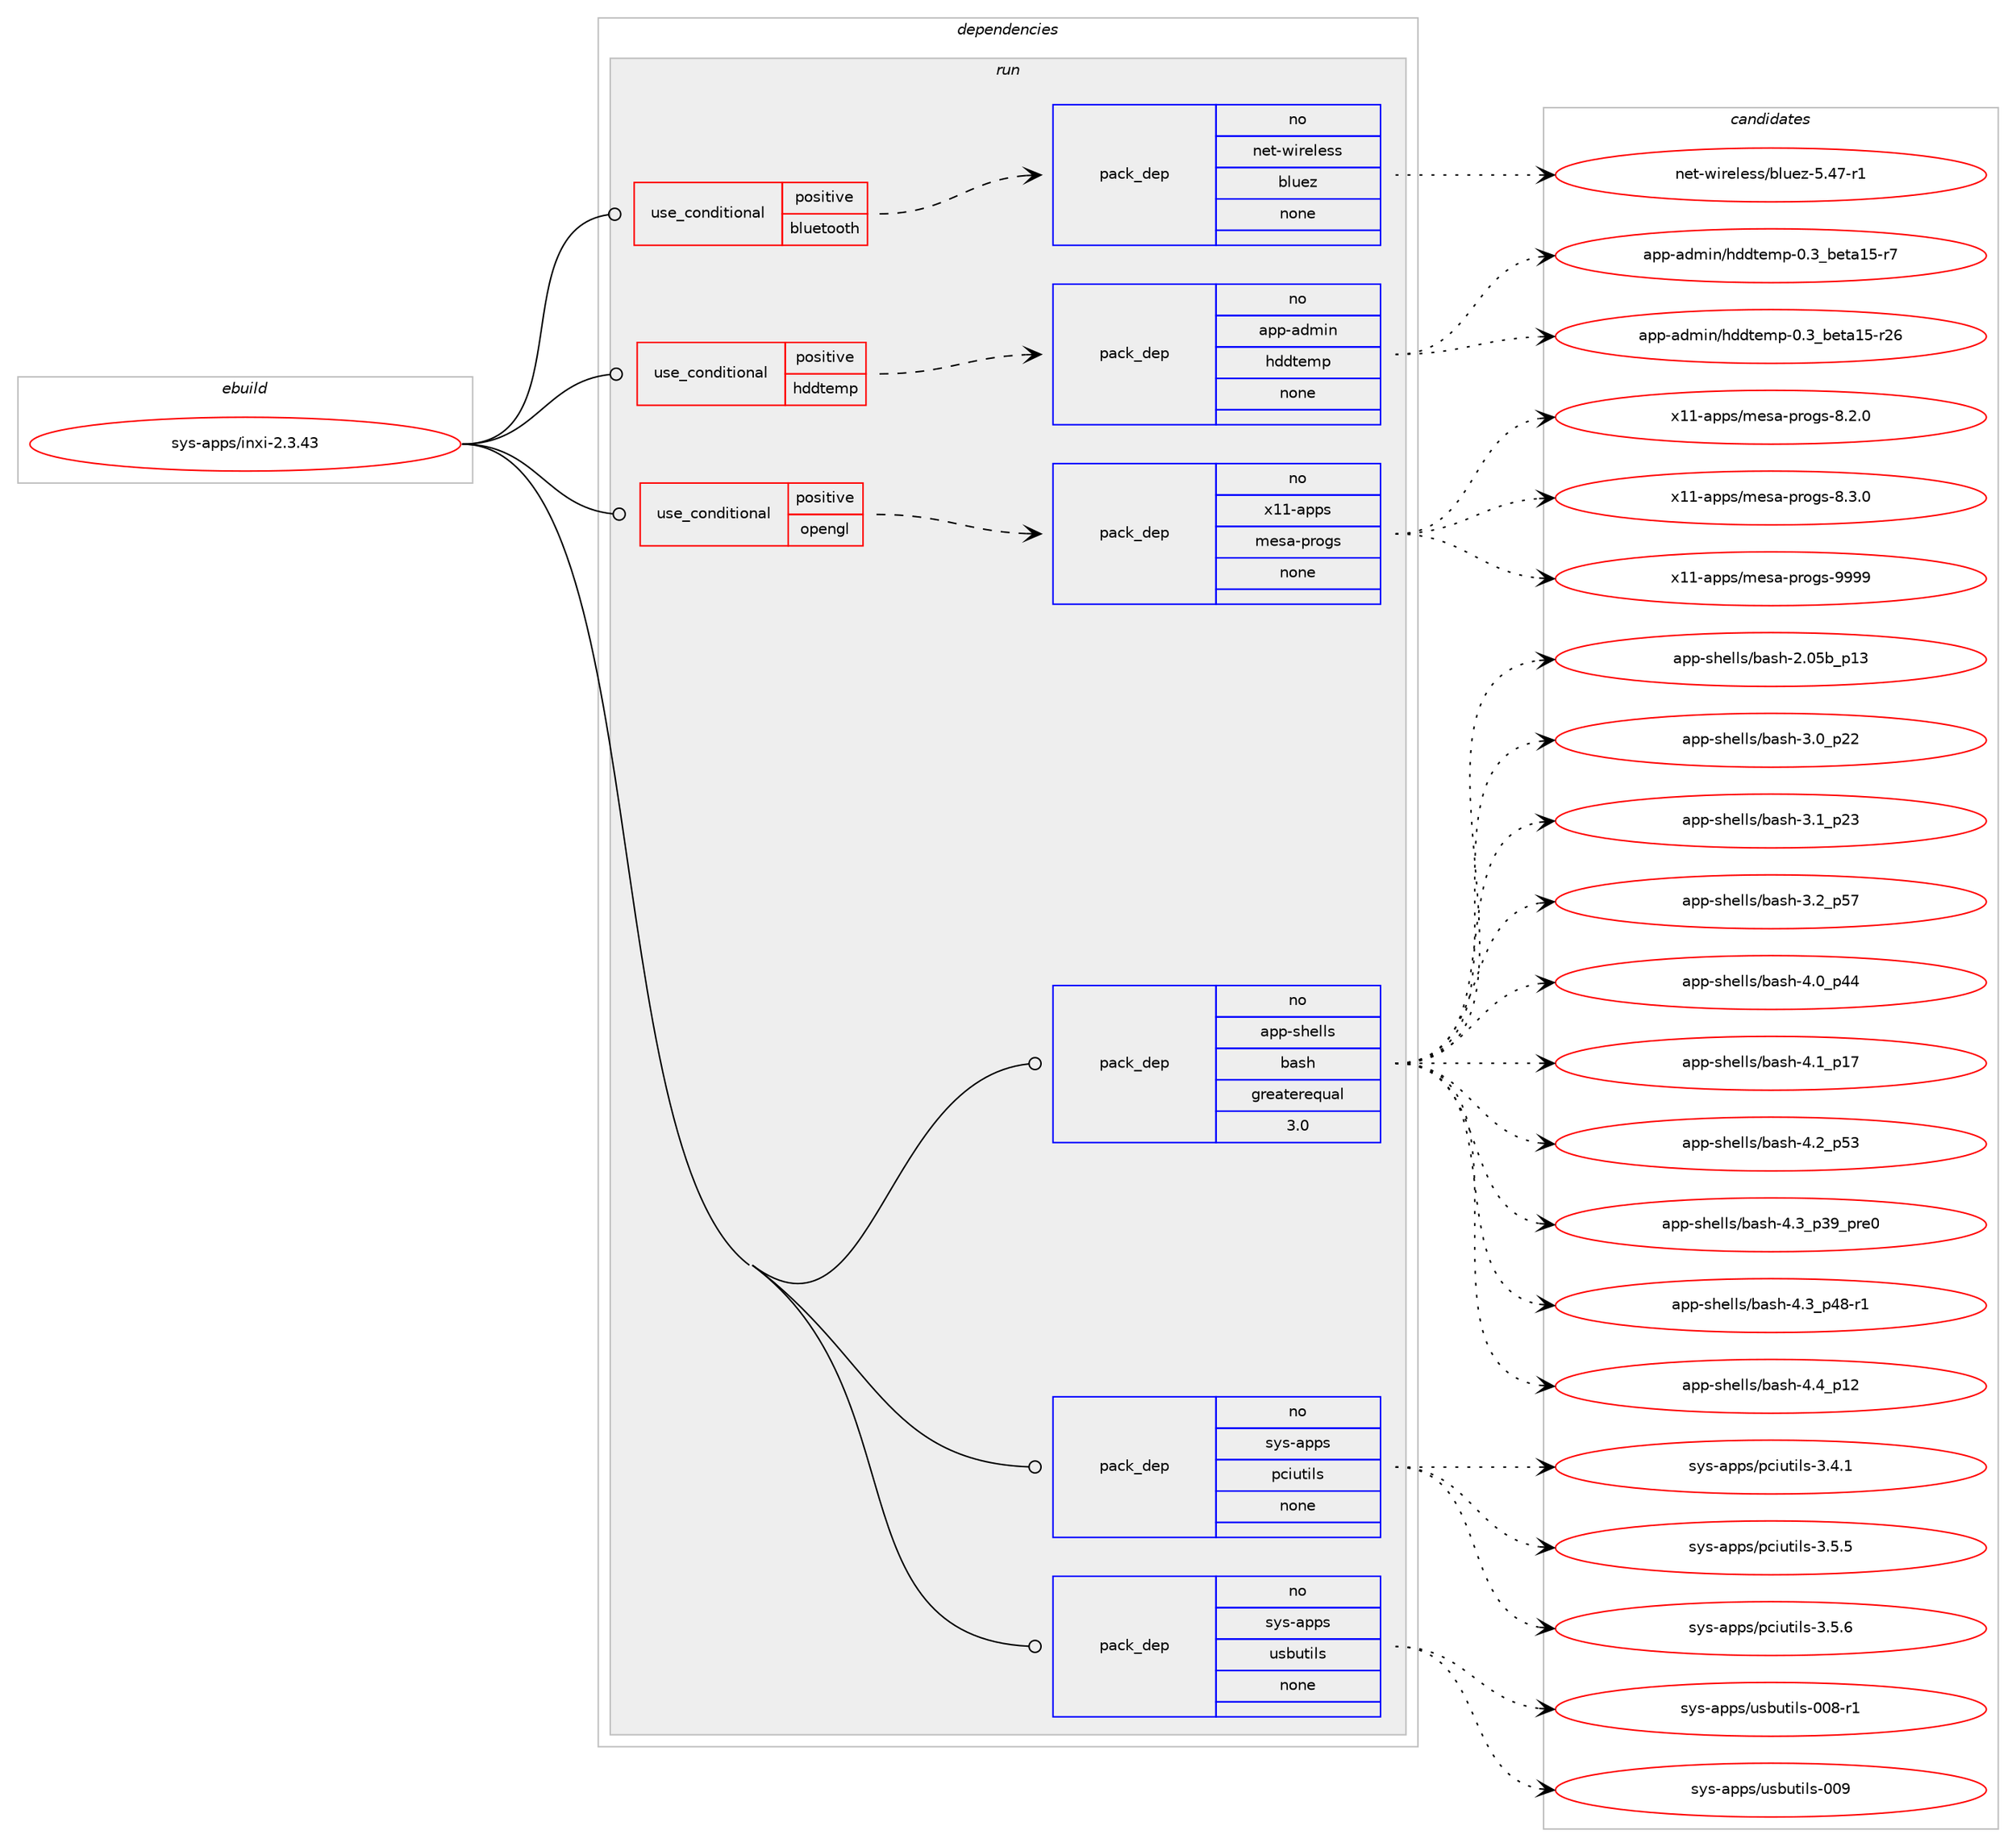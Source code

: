 digraph prolog {

# *************
# Graph options
# *************

newrank=true;
concentrate=true;
compound=true;
graph [rankdir=LR,fontname=Helvetica,fontsize=10,ranksep=1.5];#, ranksep=2.5, nodesep=0.2];
edge  [arrowhead=vee];
node  [fontname=Helvetica,fontsize=10];

# **********
# The ebuild
# **********

subgraph cluster_leftcol {
color=gray;
rank=same;
label=<<i>ebuild</i>>;
id [label="sys-apps/inxi-2.3.43", color=red, width=4, href="../sys-apps/inxi-2.3.43.svg"];
}

# ****************
# The dependencies
# ****************

subgraph cluster_midcol {
color=gray;
label=<<i>dependencies</i>>;
subgraph cluster_compile {
fillcolor="#eeeeee";
style=filled;
label=<<i>compile</i>>;
}
subgraph cluster_compileandrun {
fillcolor="#eeeeee";
style=filled;
label=<<i>compile and run</i>>;
}
subgraph cluster_run {
fillcolor="#eeeeee";
style=filled;
label=<<i>run</i>>;
subgraph cond193 {
dependency3423 [label=<<TABLE BORDER="0" CELLBORDER="1" CELLSPACING="0" CELLPADDING="4"><TR><TD ROWSPAN="3" CELLPADDING="10">use_conditional</TD></TR><TR><TD>positive</TD></TR><TR><TD>bluetooth</TD></TR></TABLE>>, shape=none, color=red];
subgraph pack3226 {
dependency3424 [label=<<TABLE BORDER="0" CELLBORDER="1" CELLSPACING="0" CELLPADDING="4" WIDTH="220"><TR><TD ROWSPAN="6" CELLPADDING="30">pack_dep</TD></TR><TR><TD WIDTH="110">no</TD></TR><TR><TD>net-wireless</TD></TR><TR><TD>bluez</TD></TR><TR><TD>none</TD></TR><TR><TD></TD></TR></TABLE>>, shape=none, color=blue];
}
dependency3423:e -> dependency3424:w [weight=20,style="dashed",arrowhead="vee"];
}
id:e -> dependency3423:w [weight=20,style="solid",arrowhead="odot"];
subgraph cond194 {
dependency3425 [label=<<TABLE BORDER="0" CELLBORDER="1" CELLSPACING="0" CELLPADDING="4"><TR><TD ROWSPAN="3" CELLPADDING="10">use_conditional</TD></TR><TR><TD>positive</TD></TR><TR><TD>hddtemp</TD></TR></TABLE>>, shape=none, color=red];
subgraph pack3227 {
dependency3426 [label=<<TABLE BORDER="0" CELLBORDER="1" CELLSPACING="0" CELLPADDING="4" WIDTH="220"><TR><TD ROWSPAN="6" CELLPADDING="30">pack_dep</TD></TR><TR><TD WIDTH="110">no</TD></TR><TR><TD>app-admin</TD></TR><TR><TD>hddtemp</TD></TR><TR><TD>none</TD></TR><TR><TD></TD></TR></TABLE>>, shape=none, color=blue];
}
dependency3425:e -> dependency3426:w [weight=20,style="dashed",arrowhead="vee"];
}
id:e -> dependency3425:w [weight=20,style="solid",arrowhead="odot"];
subgraph cond195 {
dependency3427 [label=<<TABLE BORDER="0" CELLBORDER="1" CELLSPACING="0" CELLPADDING="4"><TR><TD ROWSPAN="3" CELLPADDING="10">use_conditional</TD></TR><TR><TD>positive</TD></TR><TR><TD>opengl</TD></TR></TABLE>>, shape=none, color=red];
subgraph pack3228 {
dependency3428 [label=<<TABLE BORDER="0" CELLBORDER="1" CELLSPACING="0" CELLPADDING="4" WIDTH="220"><TR><TD ROWSPAN="6" CELLPADDING="30">pack_dep</TD></TR><TR><TD WIDTH="110">no</TD></TR><TR><TD>x11-apps</TD></TR><TR><TD>mesa-progs</TD></TR><TR><TD>none</TD></TR><TR><TD></TD></TR></TABLE>>, shape=none, color=blue];
}
dependency3427:e -> dependency3428:w [weight=20,style="dashed",arrowhead="vee"];
}
id:e -> dependency3427:w [weight=20,style="solid",arrowhead="odot"];
subgraph pack3229 {
dependency3429 [label=<<TABLE BORDER="0" CELLBORDER="1" CELLSPACING="0" CELLPADDING="4" WIDTH="220"><TR><TD ROWSPAN="6" CELLPADDING="30">pack_dep</TD></TR><TR><TD WIDTH="110">no</TD></TR><TR><TD>app-shells</TD></TR><TR><TD>bash</TD></TR><TR><TD>greaterequal</TD></TR><TR><TD>3.0</TD></TR></TABLE>>, shape=none, color=blue];
}
id:e -> dependency3429:w [weight=20,style="solid",arrowhead="odot"];
subgraph pack3230 {
dependency3430 [label=<<TABLE BORDER="0" CELLBORDER="1" CELLSPACING="0" CELLPADDING="4" WIDTH="220"><TR><TD ROWSPAN="6" CELLPADDING="30">pack_dep</TD></TR><TR><TD WIDTH="110">no</TD></TR><TR><TD>sys-apps</TD></TR><TR><TD>pciutils</TD></TR><TR><TD>none</TD></TR><TR><TD></TD></TR></TABLE>>, shape=none, color=blue];
}
id:e -> dependency3430:w [weight=20,style="solid",arrowhead="odot"];
subgraph pack3231 {
dependency3431 [label=<<TABLE BORDER="0" CELLBORDER="1" CELLSPACING="0" CELLPADDING="4" WIDTH="220"><TR><TD ROWSPAN="6" CELLPADDING="30">pack_dep</TD></TR><TR><TD WIDTH="110">no</TD></TR><TR><TD>sys-apps</TD></TR><TR><TD>usbutils</TD></TR><TR><TD>none</TD></TR><TR><TD></TD></TR></TABLE>>, shape=none, color=blue];
}
id:e -> dependency3431:w [weight=20,style="solid",arrowhead="odot"];
}
}

# **************
# The candidates
# **************

subgraph cluster_choices {
rank=same;
color=gray;
label=<<i>candidates</i>>;

subgraph choice3226 {
color=black;
nodesep=1;
choice11010111645119105114101108101115115479810811710112245534652554511449 [label="net-wireless/bluez-5.47-r1", color=red, width=4,href="../net-wireless/bluez-5.47-r1.svg"];
dependency3424:e -> choice11010111645119105114101108101115115479810811710112245534652554511449:w [style=dotted,weight="100"];
}
subgraph choice3227 {
color=black;
nodesep=1;
choice971121124597100109105110471041001001161011091124548465195981011169749534511455 [label="app-admin/hddtemp-0.3_beta15-r7", color=red, width=4,href="../app-admin/hddtemp-0.3_beta15-r7.svg"];
choice97112112459710010910511047104100100116101109112454846519598101116974953451145054 [label="app-admin/hddtemp-0.3_beta15-r26", color=red, width=4,href="../app-admin/hddtemp-0.3_beta15-r26.svg"];
dependency3426:e -> choice971121124597100109105110471041001001161011091124548465195981011169749534511455:w [style=dotted,weight="100"];
dependency3426:e -> choice97112112459710010910511047104100100116101109112454846519598101116974953451145054:w [style=dotted,weight="100"];
}
subgraph choice3228 {
color=black;
nodesep=1;
choice12049494597112112115471091011159745112114111103115455646504648 [label="x11-apps/mesa-progs-8.2.0", color=red, width=4,href="../x11-apps/mesa-progs-8.2.0.svg"];
choice12049494597112112115471091011159745112114111103115455646514648 [label="x11-apps/mesa-progs-8.3.0", color=red, width=4,href="../x11-apps/mesa-progs-8.3.0.svg"];
choice120494945971121121154710910111597451121141111031154557575757 [label="x11-apps/mesa-progs-9999", color=red, width=4,href="../x11-apps/mesa-progs-9999.svg"];
dependency3428:e -> choice12049494597112112115471091011159745112114111103115455646504648:w [style=dotted,weight="100"];
dependency3428:e -> choice12049494597112112115471091011159745112114111103115455646514648:w [style=dotted,weight="100"];
dependency3428:e -> choice120494945971121121154710910111597451121141111031154557575757:w [style=dotted,weight="100"];
}
subgraph choice3229 {
color=black;
nodesep=1;
choice9711211245115104101108108115479897115104455046485398951124951 [label="app-shells/bash-2.05b_p13", color=red, width=4,href="../app-shells/bash-2.05b_p13.svg"];
choice971121124511510410110810811547989711510445514648951125050 [label="app-shells/bash-3.0_p22", color=red, width=4,href="../app-shells/bash-3.0_p22.svg"];
choice971121124511510410110810811547989711510445514649951125051 [label="app-shells/bash-3.1_p23", color=red, width=4,href="../app-shells/bash-3.1_p23.svg"];
choice971121124511510410110810811547989711510445514650951125355 [label="app-shells/bash-3.2_p57", color=red, width=4,href="../app-shells/bash-3.2_p57.svg"];
choice971121124511510410110810811547989711510445524648951125252 [label="app-shells/bash-4.0_p44", color=red, width=4,href="../app-shells/bash-4.0_p44.svg"];
choice971121124511510410110810811547989711510445524649951124955 [label="app-shells/bash-4.1_p17", color=red, width=4,href="../app-shells/bash-4.1_p17.svg"];
choice971121124511510410110810811547989711510445524650951125351 [label="app-shells/bash-4.2_p53", color=red, width=4,href="../app-shells/bash-4.2_p53.svg"];
choice9711211245115104101108108115479897115104455246519511251579511211410148 [label="app-shells/bash-4.3_p39_pre0", color=red, width=4,href="../app-shells/bash-4.3_p39_pre0.svg"];
choice9711211245115104101108108115479897115104455246519511252564511449 [label="app-shells/bash-4.3_p48-r1", color=red, width=4,href="../app-shells/bash-4.3_p48-r1.svg"];
choice971121124511510410110810811547989711510445524652951124950 [label="app-shells/bash-4.4_p12", color=red, width=4,href="../app-shells/bash-4.4_p12.svg"];
dependency3429:e -> choice9711211245115104101108108115479897115104455046485398951124951:w [style=dotted,weight="100"];
dependency3429:e -> choice971121124511510410110810811547989711510445514648951125050:w [style=dotted,weight="100"];
dependency3429:e -> choice971121124511510410110810811547989711510445514649951125051:w [style=dotted,weight="100"];
dependency3429:e -> choice971121124511510410110810811547989711510445514650951125355:w [style=dotted,weight="100"];
dependency3429:e -> choice971121124511510410110810811547989711510445524648951125252:w [style=dotted,weight="100"];
dependency3429:e -> choice971121124511510410110810811547989711510445524649951124955:w [style=dotted,weight="100"];
dependency3429:e -> choice971121124511510410110810811547989711510445524650951125351:w [style=dotted,weight="100"];
dependency3429:e -> choice9711211245115104101108108115479897115104455246519511251579511211410148:w [style=dotted,weight="100"];
dependency3429:e -> choice9711211245115104101108108115479897115104455246519511252564511449:w [style=dotted,weight="100"];
dependency3429:e -> choice971121124511510410110810811547989711510445524652951124950:w [style=dotted,weight="100"];
}
subgraph choice3230 {
color=black;
nodesep=1;
choice11512111545971121121154711299105117116105108115455146524649 [label="sys-apps/pciutils-3.4.1", color=red, width=4,href="../sys-apps/pciutils-3.4.1.svg"];
choice11512111545971121121154711299105117116105108115455146534653 [label="sys-apps/pciutils-3.5.5", color=red, width=4,href="../sys-apps/pciutils-3.5.5.svg"];
choice11512111545971121121154711299105117116105108115455146534654 [label="sys-apps/pciutils-3.5.6", color=red, width=4,href="../sys-apps/pciutils-3.5.6.svg"];
dependency3430:e -> choice11512111545971121121154711299105117116105108115455146524649:w [style=dotted,weight="100"];
dependency3430:e -> choice11512111545971121121154711299105117116105108115455146534653:w [style=dotted,weight="100"];
dependency3430:e -> choice11512111545971121121154711299105117116105108115455146534654:w [style=dotted,weight="100"];
}
subgraph choice3231 {
color=black;
nodesep=1;
choice11512111545971121121154711711598117116105108115454848564511449 [label="sys-apps/usbutils-008-r1", color=red, width=4,href="../sys-apps/usbutils-008-r1.svg"];
choice1151211154597112112115471171159811711610510811545484857 [label="sys-apps/usbutils-009", color=red, width=4,href="../sys-apps/usbutils-009.svg"];
dependency3431:e -> choice11512111545971121121154711711598117116105108115454848564511449:w [style=dotted,weight="100"];
dependency3431:e -> choice1151211154597112112115471171159811711610510811545484857:w [style=dotted,weight="100"];
}
}

}
